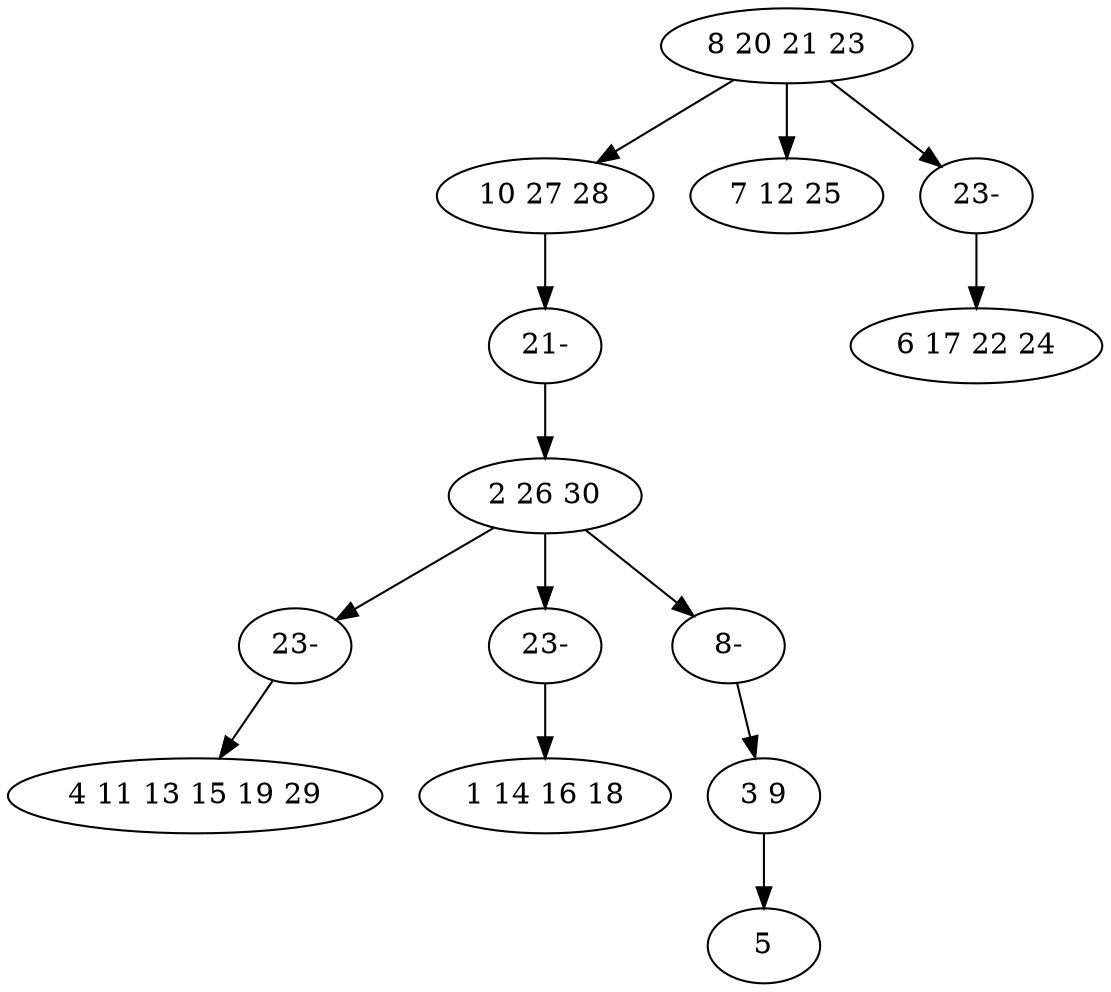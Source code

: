 digraph true_tree {
	"0" -> "1"
	"1" -> "10"
	"2" -> "11"
	"2" -> "13"
	"2" -> "9"
	"0" -> "6"
	"5" -> "7"
	"0" -> "12"
	"9" -> "5"
	"10" -> "2"
	"11" -> "3"
	"12" -> "8"
	"13" -> "4"
	"0" [label="8 20 21 23"];
	"1" [label="10 27 28"];
	"2" [label="2 26 30"];
	"3" [label="4 11 13 15 19 29"];
	"4" [label="1 14 16 18"];
	"5" [label="3 9"];
	"6" [label="7 12 25"];
	"7" [label="5"];
	"8" [label="6 17 22 24"];
	"9" [label="8-"];
	"10" [label="21-"];
	"11" [label="23-"];
	"12" [label="23-"];
	"13" [label="23-"];
}
